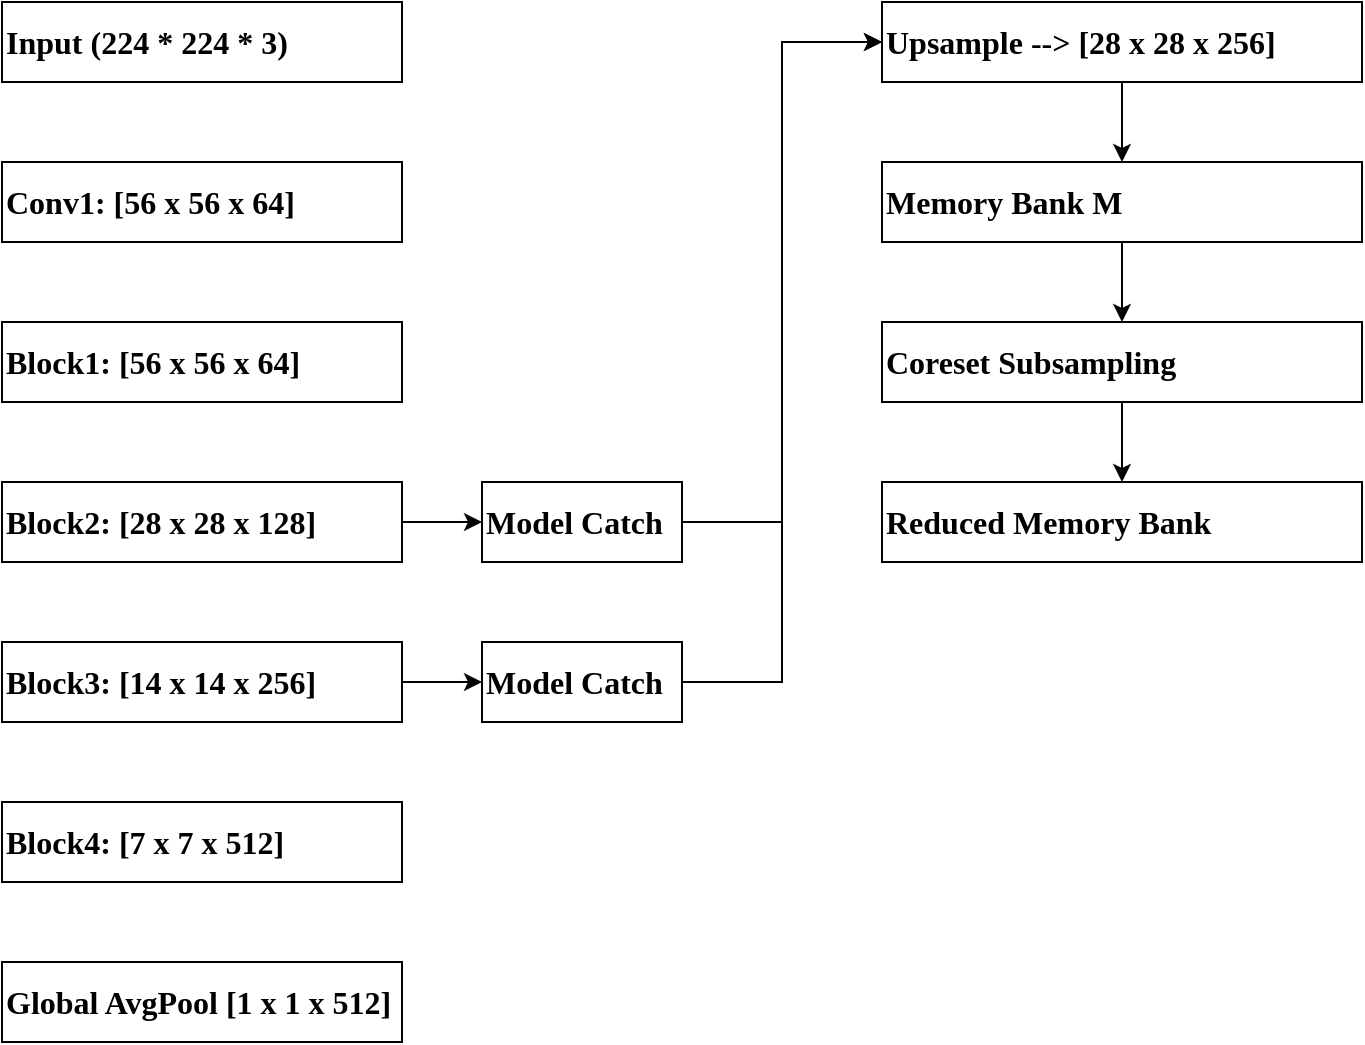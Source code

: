 <mxfile version="28.2.3">
  <diagram name="Page-1" id="ccYmuAmucKU4h_-WGK_r">
    <mxGraphModel dx="1639" dy="844" grid="1" gridSize="10" guides="1" tooltips="1" connect="1" arrows="1" fold="1" page="1" pageScale="1" pageWidth="1100" pageHeight="850" math="0" shadow="0">
      <root>
        <mxCell id="0" />
        <mxCell id="1" parent="0" />
        <mxCell id="5vLnplIE9Mj8sz0uVBSE-1" value="Input (224 * 224 * 3)" style="rounded=0;whiteSpace=wrap;html=1;fontFamily=Times New Roman;fontSize=16;fontStyle=1;align=left;" vertex="1" parent="1">
          <mxGeometry x="120" y="160" width="200" height="40" as="geometry" />
        </mxCell>
        <mxCell id="5vLnplIE9Mj8sz0uVBSE-2" value="Conv1: [56 x 56 x 64]" style="rounded=0;whiteSpace=wrap;html=1;fontFamily=Times New Roman;fontSize=16;fontStyle=1;align=left;" vertex="1" parent="1">
          <mxGeometry x="120" y="240" width="200" height="40" as="geometry" />
        </mxCell>
        <mxCell id="5vLnplIE9Mj8sz0uVBSE-3" value="Block1: [56 x 56 x 64]" style="rounded=0;whiteSpace=wrap;html=1;fontFamily=Times New Roman;fontSize=16;fontStyle=1;align=left;" vertex="1" parent="1">
          <mxGeometry x="120" y="320" width="200" height="40" as="geometry" />
        </mxCell>
        <mxCell id="5vLnplIE9Mj8sz0uVBSE-10" style="edgeStyle=orthogonalEdgeStyle;rounded=0;orthogonalLoop=1;jettySize=auto;html=1;exitX=1;exitY=0.5;exitDx=0;exitDy=0;entryX=0;entryY=0.5;entryDx=0;entryDy=0;" edge="1" parent="1" source="5vLnplIE9Mj8sz0uVBSE-4" target="5vLnplIE9Mj8sz0uVBSE-8">
          <mxGeometry relative="1" as="geometry" />
        </mxCell>
        <mxCell id="5vLnplIE9Mj8sz0uVBSE-4" value="Block2: [28 x 28 x 128]" style="rounded=0;whiteSpace=wrap;html=1;fontFamily=Times New Roman;fontSize=16;fontStyle=1;align=left;" vertex="1" parent="1">
          <mxGeometry x="120" y="400" width="200" height="40" as="geometry" />
        </mxCell>
        <mxCell id="5vLnplIE9Mj8sz0uVBSE-11" style="edgeStyle=orthogonalEdgeStyle;rounded=0;orthogonalLoop=1;jettySize=auto;html=1;exitX=1;exitY=0.5;exitDx=0;exitDy=0;entryX=0;entryY=0.5;entryDx=0;entryDy=0;" edge="1" parent="1" source="5vLnplIE9Mj8sz0uVBSE-5" target="5vLnplIE9Mj8sz0uVBSE-9">
          <mxGeometry relative="1" as="geometry" />
        </mxCell>
        <mxCell id="5vLnplIE9Mj8sz0uVBSE-5" value="Block3: [14 x 14 x 256]" style="rounded=0;whiteSpace=wrap;html=1;fontFamily=Times New Roman;fontSize=16;fontStyle=1;align=left;" vertex="1" parent="1">
          <mxGeometry x="120" y="480" width="200" height="40" as="geometry" />
        </mxCell>
        <mxCell id="5vLnplIE9Mj8sz0uVBSE-6" value="Block4: [7 x 7 x 512]" style="rounded=0;whiteSpace=wrap;html=1;fontFamily=Times New Roman;fontSize=16;fontStyle=1;align=left;" vertex="1" parent="1">
          <mxGeometry x="120" y="560" width="200" height="40" as="geometry" />
        </mxCell>
        <mxCell id="5vLnplIE9Mj8sz0uVBSE-7" value="Global AvgPool [1 x 1 x 512]" style="rounded=0;whiteSpace=wrap;html=1;fontFamily=Times New Roman;fontSize=16;fontStyle=1;align=left;" vertex="1" parent="1">
          <mxGeometry x="120" y="640" width="200" height="40" as="geometry" />
        </mxCell>
        <mxCell id="5vLnplIE9Mj8sz0uVBSE-21" style="edgeStyle=orthogonalEdgeStyle;rounded=0;orthogonalLoop=1;jettySize=auto;html=1;exitX=1;exitY=0.5;exitDx=0;exitDy=0;entryX=0;entryY=0.5;entryDx=0;entryDy=0;" edge="1" parent="1" source="5vLnplIE9Mj8sz0uVBSE-8" target="5vLnplIE9Mj8sz0uVBSE-12">
          <mxGeometry relative="1" as="geometry" />
        </mxCell>
        <mxCell id="5vLnplIE9Mj8sz0uVBSE-8" value="Model Catch" style="rounded=0;whiteSpace=wrap;html=1;fontFamily=Times New Roman;fontSize=16;fontStyle=1;align=left;" vertex="1" parent="1">
          <mxGeometry x="360" y="400" width="100" height="40" as="geometry" />
        </mxCell>
        <mxCell id="5vLnplIE9Mj8sz0uVBSE-22" style="edgeStyle=orthogonalEdgeStyle;rounded=0;orthogonalLoop=1;jettySize=auto;html=1;exitX=1;exitY=0.5;exitDx=0;exitDy=0;entryX=0;entryY=0.5;entryDx=0;entryDy=0;" edge="1" parent="1" source="5vLnplIE9Mj8sz0uVBSE-9" target="5vLnplIE9Mj8sz0uVBSE-12">
          <mxGeometry relative="1" as="geometry" />
        </mxCell>
        <mxCell id="5vLnplIE9Mj8sz0uVBSE-9" value="Model Catch" style="rounded=0;whiteSpace=wrap;html=1;fontFamily=Times New Roman;fontSize=16;fontStyle=1;align=left;" vertex="1" parent="1">
          <mxGeometry x="360" y="480" width="100" height="40" as="geometry" />
        </mxCell>
        <mxCell id="5vLnplIE9Mj8sz0uVBSE-23" style="edgeStyle=orthogonalEdgeStyle;rounded=0;orthogonalLoop=1;jettySize=auto;html=1;exitX=0.5;exitY=1;exitDx=0;exitDy=0;" edge="1" parent="1" source="5vLnplIE9Mj8sz0uVBSE-12" target="5vLnplIE9Mj8sz0uVBSE-16">
          <mxGeometry relative="1" as="geometry" />
        </mxCell>
        <mxCell id="5vLnplIE9Mj8sz0uVBSE-12" value="Upsample --&amp;gt; [28 x 28 x 256]" style="rounded=0;whiteSpace=wrap;html=1;fontFamily=Times New Roman;fontSize=16;fontStyle=1;align=left;" vertex="1" parent="1">
          <mxGeometry x="560" y="160" width="240" height="40" as="geometry" />
        </mxCell>
        <mxCell id="5vLnplIE9Mj8sz0uVBSE-24" style="edgeStyle=orthogonalEdgeStyle;rounded=0;orthogonalLoop=1;jettySize=auto;html=1;exitX=0.5;exitY=1;exitDx=0;exitDy=0;entryX=0.5;entryY=0;entryDx=0;entryDy=0;" edge="1" parent="1" source="5vLnplIE9Mj8sz0uVBSE-16" target="5vLnplIE9Mj8sz0uVBSE-17">
          <mxGeometry relative="1" as="geometry" />
        </mxCell>
        <mxCell id="5vLnplIE9Mj8sz0uVBSE-16" value="Memory Bank M" style="rounded=0;whiteSpace=wrap;html=1;fontFamily=Times New Roman;fontSize=16;fontStyle=1;align=left;" vertex="1" parent="1">
          <mxGeometry x="560" y="240" width="240" height="40" as="geometry" />
        </mxCell>
        <mxCell id="5vLnplIE9Mj8sz0uVBSE-25" style="edgeStyle=orthogonalEdgeStyle;rounded=0;orthogonalLoop=1;jettySize=auto;html=1;exitX=0.5;exitY=1;exitDx=0;exitDy=0;entryX=0.5;entryY=0;entryDx=0;entryDy=0;" edge="1" parent="1" source="5vLnplIE9Mj8sz0uVBSE-17" target="5vLnplIE9Mj8sz0uVBSE-18">
          <mxGeometry relative="1" as="geometry" />
        </mxCell>
        <mxCell id="5vLnplIE9Mj8sz0uVBSE-17" value="Coreset Subsampling" style="rounded=0;whiteSpace=wrap;html=1;fontFamily=Times New Roman;fontSize=16;fontStyle=1;align=left;" vertex="1" parent="1">
          <mxGeometry x="560" y="320" width="240" height="40" as="geometry" />
        </mxCell>
        <mxCell id="5vLnplIE9Mj8sz0uVBSE-18" value="Reduced Memory Bank" style="rounded=0;whiteSpace=wrap;html=1;fontFamily=Times New Roman;fontSize=16;fontStyle=1;align=left;" vertex="1" parent="1">
          <mxGeometry x="560" y="400" width="240" height="40" as="geometry" />
        </mxCell>
      </root>
    </mxGraphModel>
  </diagram>
</mxfile>
